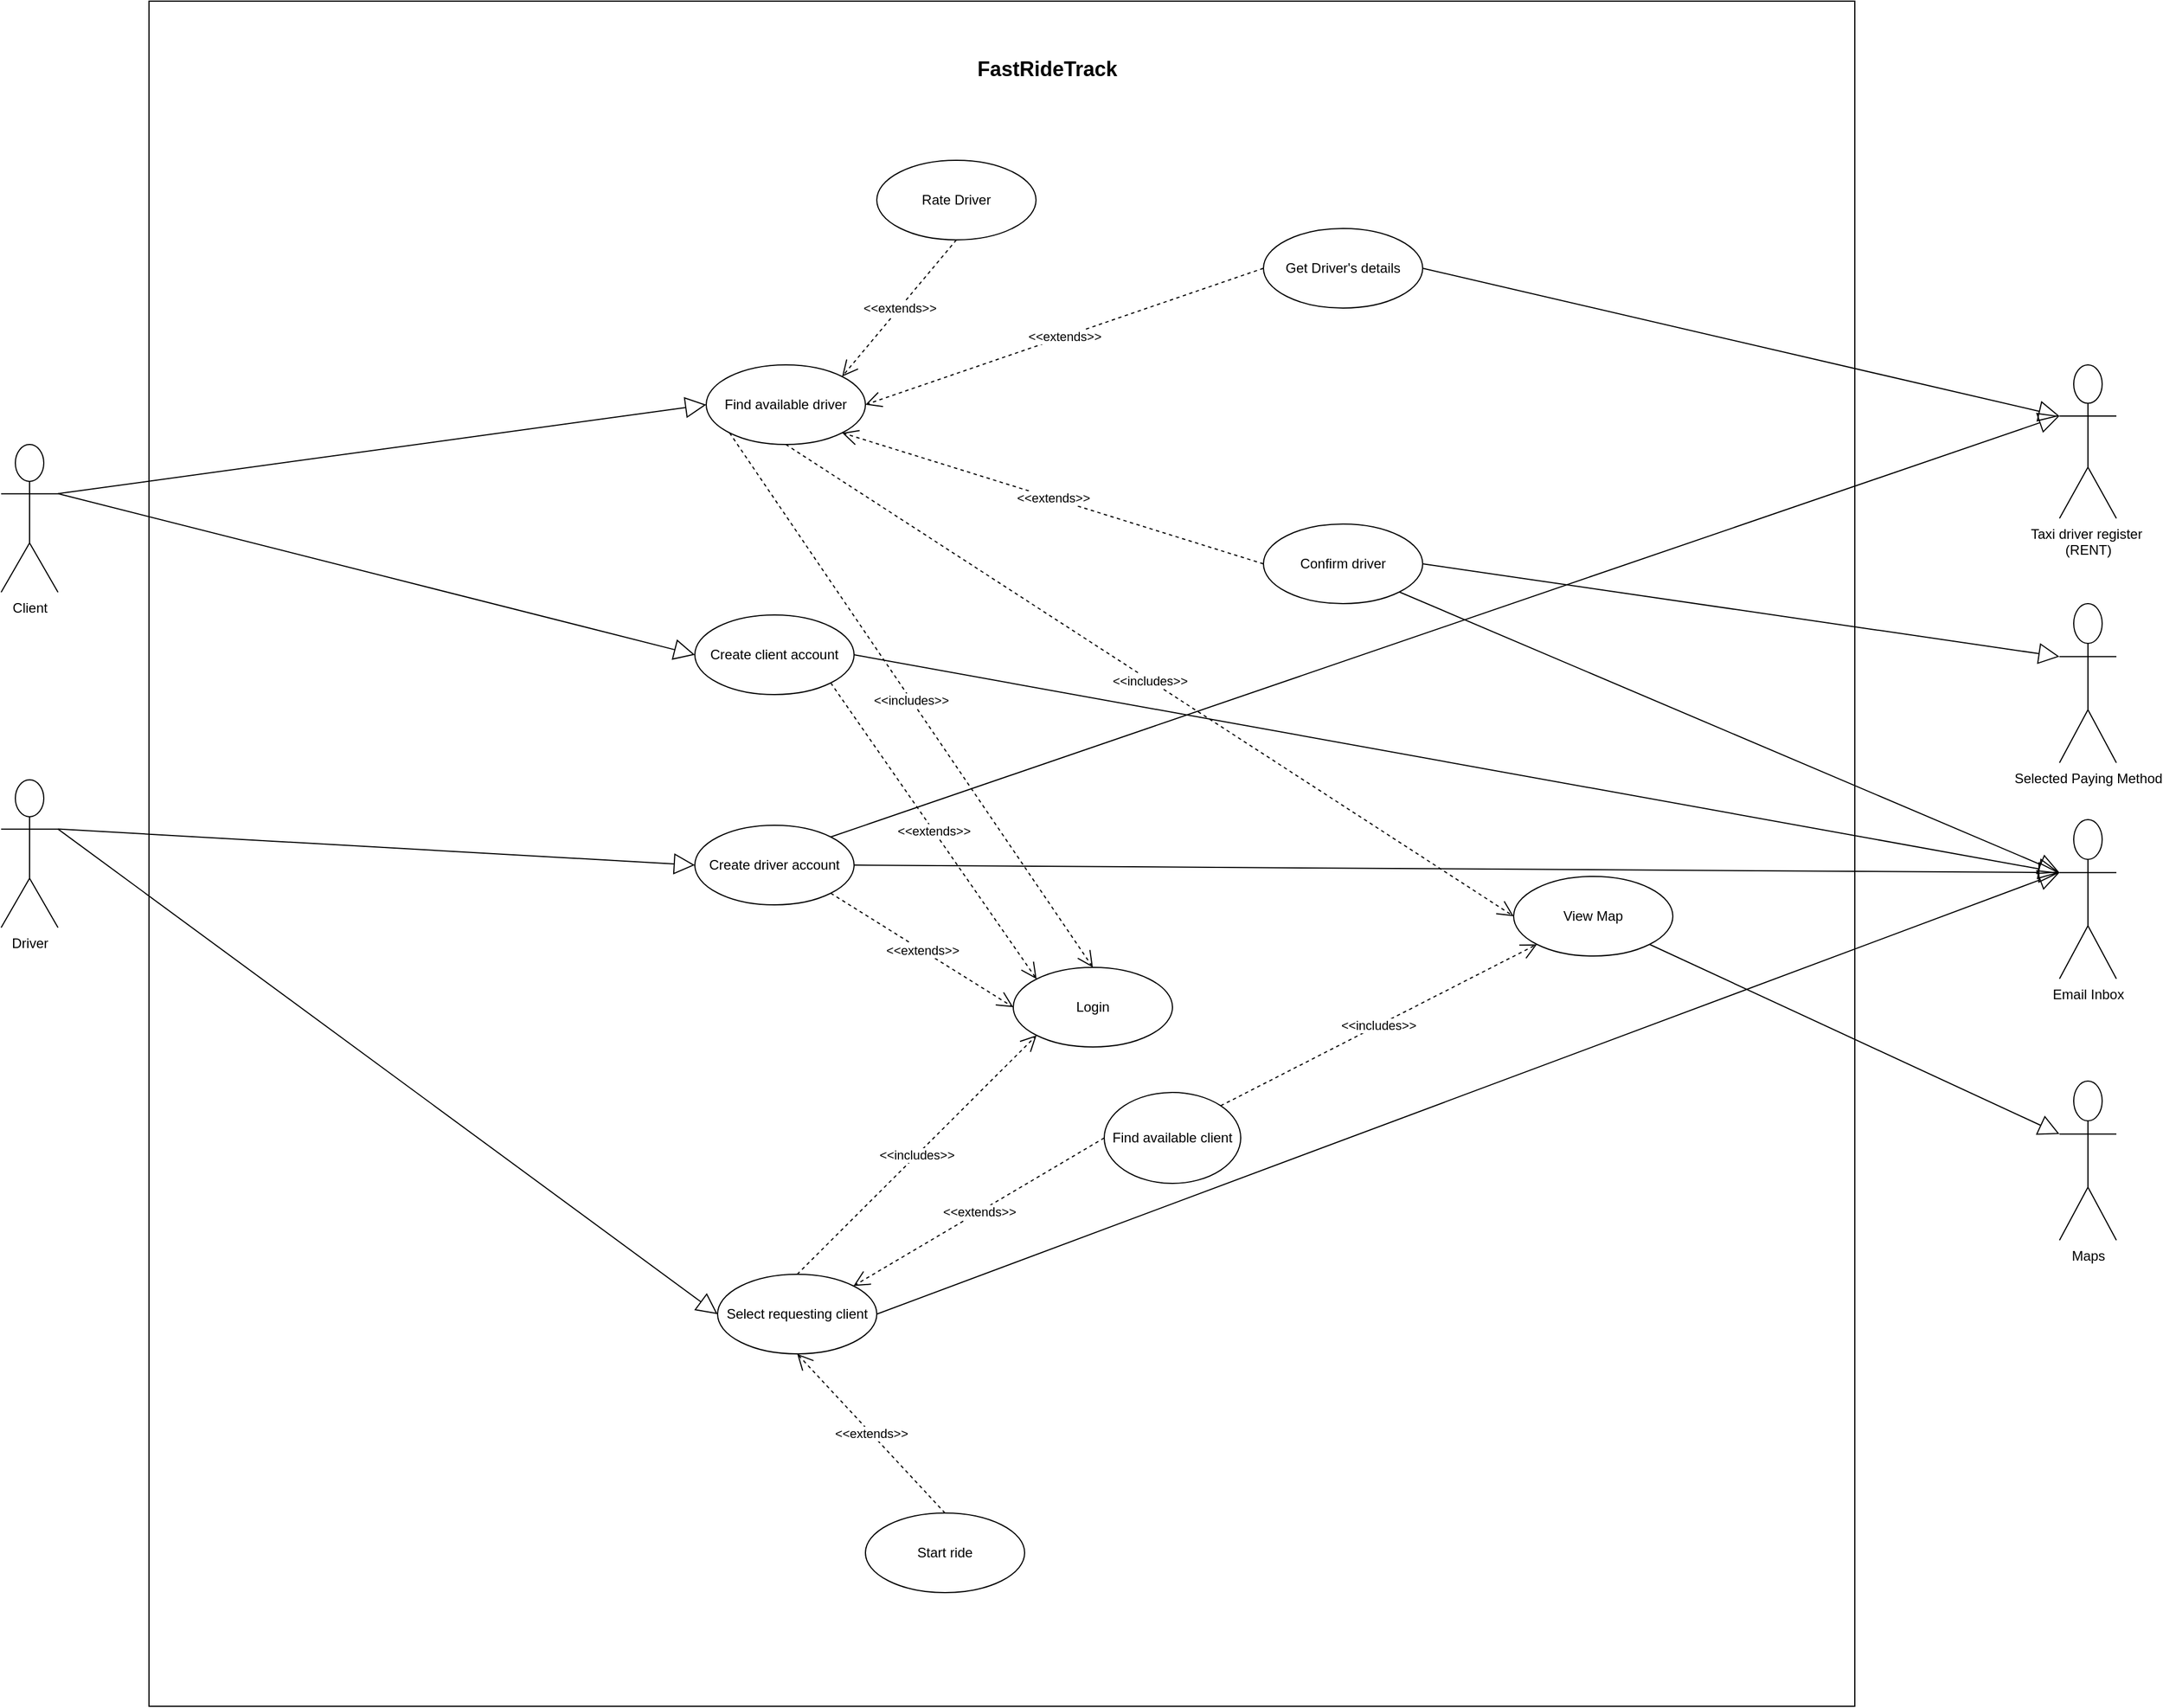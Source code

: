 <mxfile version="24.0.4" type="device">
  <diagram name="Pagina-1" id="4yyajg1duolFcby2Z4SF">
    <mxGraphModel dx="3412" dy="2567" grid="1" gridSize="10" guides="1" tooltips="1" connect="1" arrows="1" fold="1" page="1" pageScale="1" pageWidth="827" pageHeight="1169" math="0" shadow="0">
      <root>
        <mxCell id="0" />
        <mxCell id="1" parent="0" />
        <mxCell id="rDOq5Js9uwvhGrKsaeQx-1" value="" style="whiteSpace=wrap;html=1;aspect=fixed;" parent="1" vertex="1">
          <mxGeometry x="-540" y="-980" width="1500" height="1500" as="geometry" />
        </mxCell>
        <mxCell id="rDOq5Js9uwvhGrKsaeQx-2" value="Client" style="shape=umlActor;verticalLabelPosition=bottom;verticalAlign=top;html=1;outlineConnect=0;" parent="1" vertex="1">
          <mxGeometry x="-670" y="-590" width="50" height="130" as="geometry" />
        </mxCell>
        <mxCell id="rDOq5Js9uwvhGrKsaeQx-3" value="Driver&lt;br&gt;" style="shape=umlActor;verticalLabelPosition=bottom;verticalAlign=top;html=1;" parent="1" vertex="1">
          <mxGeometry x="-670" y="-295" width="50" height="130" as="geometry" />
        </mxCell>
        <mxCell id="rDOq5Js9uwvhGrKsaeQx-4" value="Taxi driver register&amp;nbsp;&lt;div&gt;(RENT)&lt;div&gt;&lt;br&gt;&lt;/div&gt;&lt;/div&gt;" style="shape=umlActor;verticalLabelPosition=bottom;verticalAlign=top;html=1;" parent="1" vertex="1">
          <mxGeometry x="1140" y="-660" width="50" height="135" as="geometry" />
        </mxCell>
        <mxCell id="rDOq5Js9uwvhGrKsaeQx-5" value="Maps&lt;div&gt;&lt;br&gt;&lt;/div&gt;" style="shape=umlActor;verticalLabelPosition=bottom;verticalAlign=top;html=1;" parent="1" vertex="1">
          <mxGeometry x="1140" y="-30" width="50" height="140" as="geometry" />
        </mxCell>
        <mxCell id="rDOq5Js9uwvhGrKsaeQx-8" value="Login" style="ellipse;whiteSpace=wrap;html=1;" parent="1" vertex="1">
          <mxGeometry x="220" y="-130" width="140" height="70" as="geometry" />
        </mxCell>
        <mxCell id="rDOq5Js9uwvhGrKsaeQx-9" value="Find available driver" style="ellipse;whiteSpace=wrap;html=1;strokeColor=default;align=center;verticalAlign=middle;fontFamily=Helvetica;fontSize=12;fontColor=default;fillColor=default;" parent="1" vertex="1">
          <mxGeometry x="-50" y="-660" width="140" height="70" as="geometry" />
        </mxCell>
        <mxCell id="rDOq5Js9uwvhGrKsaeQx-10" value="View Map" style="ellipse;whiteSpace=wrap;html=1;strokeColor=default;align=center;verticalAlign=middle;fontFamily=Helvetica;fontSize=12;fontColor=default;fillColor=default;" parent="1" vertex="1">
          <mxGeometry x="660" y="-210" width="140" height="70" as="geometry" />
        </mxCell>
        <mxCell id="rDOq5Js9uwvhGrKsaeQx-12" value="&lt;br&gt;" style="endArrow=block;endSize=16;endFill=0;html=1;rounded=0;fontFamily=Helvetica;fontSize=12;fontColor=default;exitX=1;exitY=0.333;exitDx=0;exitDy=0;exitPerimeter=0;entryX=0;entryY=0.5;entryDx=0;entryDy=0;" parent="1" source="rDOq5Js9uwvhGrKsaeQx-2" target="rDOq5Js9uwvhGrKsaeQx-9" edge="1">
          <mxGeometry width="160" relative="1" as="geometry">
            <mxPoint x="-710.29" y="-771.307" as="sourcePoint" />
            <mxPoint x="49.997" y="-685.0" as="targetPoint" />
          </mxGeometry>
        </mxCell>
        <mxCell id="rDOq5Js9uwvhGrKsaeQx-13" value="&lt;h2&gt;FastRideTrack&lt;/h2&gt;" style="text;html=1;strokeColor=none;fillColor=none;align=center;verticalAlign=middle;whiteSpace=wrap;rounded=0;fontSize=12;fontFamily=Helvetica;fontColor=default;" parent="1" vertex="1">
          <mxGeometry x="170" y="-960" width="160" height="80" as="geometry" />
        </mxCell>
        <mxCell id="rDOq5Js9uwvhGrKsaeQx-17" value="&lt;br&gt;" style="endArrow=block;endSize=16;endFill=0;html=1;rounded=0;fontFamily=Helvetica;fontSize=12;fontColor=default;exitX=1;exitY=1;exitDx=0;exitDy=0;entryX=0;entryY=0.333;entryDx=0;entryDy=0;entryPerimeter=0;" parent="1" source="rDOq5Js9uwvhGrKsaeQx-10" target="rDOq5Js9uwvhGrKsaeQx-5" edge="1">
          <mxGeometry width="160" relative="1" as="geometry">
            <mxPoint x="170" y="-840" as="sourcePoint" />
            <mxPoint x="330" y="-840" as="targetPoint" />
          </mxGeometry>
        </mxCell>
        <mxCell id="rDOq5Js9uwvhGrKsaeQx-19" value="Start ride" style="ellipse;whiteSpace=wrap;html=1;strokeColor=default;align=center;verticalAlign=middle;fontFamily=Helvetica;fontSize=12;fontColor=default;fillColor=default;" parent="1" vertex="1">
          <mxGeometry x="90" y="350" width="140" height="70" as="geometry" />
        </mxCell>
        <mxCell id="rDOq5Js9uwvhGrKsaeQx-20" value="Confirm driver" style="ellipse;whiteSpace=wrap;html=1;strokeColor=default;align=center;verticalAlign=middle;fontFamily=Helvetica;fontSize=12;fontColor=default;fillColor=default;" parent="1" vertex="1">
          <mxGeometry x="440" y="-520" width="140" height="70" as="geometry" />
        </mxCell>
        <mxCell id="rDOq5Js9uwvhGrKsaeQx-21" value="" style="endArrow=block;endSize=16;endFill=0;html=1;rounded=0;fontFamily=Helvetica;fontSize=12;fontColor=default;exitX=1;exitY=0.333;exitDx=0;exitDy=0;exitPerimeter=0;entryX=0;entryY=0.5;entryDx=0;entryDy=0;" parent="1" source="rDOq5Js9uwvhGrKsaeQx-3" target="rDOq5Js9uwvhGrKsaeQx-29" edge="1">
          <mxGeometry width="160" relative="1" as="geometry">
            <mxPoint x="-690" y="-339.997" as="sourcePoint" />
            <mxPoint x="86.82" y="-115.17" as="targetPoint" />
          </mxGeometry>
        </mxCell>
        <mxCell id="rDOq5Js9uwvhGrKsaeQx-29" value="Select requesting client" style="ellipse;whiteSpace=wrap;html=1;strokeColor=default;align=center;verticalAlign=middle;fontFamily=Helvetica;fontSize=12;fontColor=default;fillColor=default;" parent="1" vertex="1">
          <mxGeometry x="-40" y="140" width="140" height="70" as="geometry" />
        </mxCell>
        <mxCell id="rDOq5Js9uwvhGrKsaeQx-31" value="Get Driver&#39;s details" style="ellipse;whiteSpace=wrap;html=1;strokeColor=default;align=center;verticalAlign=middle;fontFamily=Helvetica;fontSize=12;fontColor=default;fillColor=default;" parent="1" vertex="1">
          <mxGeometry x="440" y="-780" width="140" height="70" as="geometry" />
        </mxCell>
        <mxCell id="rDOq5Js9uwvhGrKsaeQx-33" value="" style="endArrow=block;endSize=16;endFill=0;html=1;rounded=0;fontFamily=Helvetica;fontSize=12;fontColor=default;exitX=1;exitY=0.5;exitDx=0;exitDy=0;entryX=0;entryY=0.333;entryDx=0;entryDy=0;entryPerimeter=0;" parent="1" source="rDOq5Js9uwvhGrKsaeQx-31" target="rDOq5Js9uwvhGrKsaeQx-4" edge="1">
          <mxGeometry width="160" relative="1" as="geometry">
            <mxPoint x="100" y="-720" as="sourcePoint" />
            <mxPoint x="260" y="-720" as="targetPoint" />
          </mxGeometry>
        </mxCell>
        <mxCell id="rDOq5Js9uwvhGrKsaeQx-36" value="Selected Paying Method&lt;br&gt;" style="shape=umlActor;verticalLabelPosition=bottom;verticalAlign=top;html=1;strokeColor=default;align=center;fontFamily=Helvetica;fontSize=12;fontColor=default;fillColor=default;" parent="1" vertex="1">
          <mxGeometry x="1140" y="-450" width="50" height="140" as="geometry" />
        </mxCell>
        <mxCell id="rDOq5Js9uwvhGrKsaeQx-38" value="" style="endArrow=block;endSize=16;endFill=0;html=1;rounded=0;fontFamily=Helvetica;fontSize=12;fontColor=default;exitX=1;exitY=0.5;exitDx=0;exitDy=0;entryX=0;entryY=0.333;entryDx=0;entryDy=0;entryPerimeter=0;" parent="1" source="rDOq5Js9uwvhGrKsaeQx-20" target="rDOq5Js9uwvhGrKsaeQx-36" edge="1">
          <mxGeometry width="160" relative="1" as="geometry">
            <mxPoint x="230" y="-385" as="sourcePoint" />
            <mxPoint x="210" y="-375" as="targetPoint" />
          </mxGeometry>
        </mxCell>
        <mxCell id="rDOq5Js9uwvhGrKsaeQx-51" value="Rate Driver" style="ellipse;whiteSpace=wrap;html=1;strokeColor=default;align=center;verticalAlign=middle;fontFamily=Helvetica;fontSize=12;fontColor=default;fillColor=default;" parent="1" vertex="1">
          <mxGeometry x="100" y="-840" width="140" height="70" as="geometry" />
        </mxCell>
        <mxCell id="8BE-TqmUSlinZl0Okqe5-1" value="Create client account" style="ellipse;whiteSpace=wrap;html=1;" parent="1" vertex="1">
          <mxGeometry x="-60" y="-440" width="140" height="70" as="geometry" />
        </mxCell>
        <mxCell id="U8X-1iQ1NftlxgSJqY4z-3" value="" style="endArrow=block;endSize=16;endFill=0;html=1;rounded=0;exitX=1;exitY=0.333;exitDx=0;exitDy=0;exitPerimeter=0;entryX=0;entryY=0.5;entryDx=0;entryDy=0;" parent="1" source="rDOq5Js9uwvhGrKsaeQx-2" target="8BE-TqmUSlinZl0Okqe5-1" edge="1">
          <mxGeometry width="160" relative="1" as="geometry">
            <mxPoint x="-200" y="-500" as="sourcePoint" />
            <mxPoint x="-40" y="-500" as="targetPoint" />
          </mxGeometry>
        </mxCell>
        <mxCell id="U8X-1iQ1NftlxgSJqY4z-4" value="" style="endArrow=block;endSize=16;endFill=0;html=1;rounded=0;exitX=1;exitY=0.333;exitDx=0;exitDy=0;exitPerimeter=0;entryX=0;entryY=0.5;entryDx=0;entryDy=0;" parent="1" source="rDOq5Js9uwvhGrKsaeQx-3" target="PFuxaOyaWdHVrfA-4Sz--1" edge="1">
          <mxGeometry width="160" relative="1" as="geometry">
            <mxPoint x="-660" y="-225.837" as="sourcePoint" />
            <mxPoint x="-210" y="-234.17" as="targetPoint" />
          </mxGeometry>
        </mxCell>
        <mxCell id="PFuxaOyaWdHVrfA-4Sz--1" value="Create driver account" style="ellipse;whiteSpace=wrap;html=1;" parent="1" vertex="1">
          <mxGeometry x="-60" y="-255" width="140" height="70" as="geometry" />
        </mxCell>
        <mxCell id="PFuxaOyaWdHVrfA-4Sz--3" value="" style="endArrow=block;endSize=16;endFill=0;html=1;rounded=0;exitX=1;exitY=0;exitDx=0;exitDy=0;entryX=0;entryY=0.333;entryDx=0;entryDy=0;entryPerimeter=0;" parent="1" source="PFuxaOyaWdHVrfA-4Sz--1" target="rDOq5Js9uwvhGrKsaeQx-4" edge="1">
          <mxGeometry width="160" relative="1" as="geometry">
            <mxPoint x="370" y="-370" as="sourcePoint" />
            <mxPoint x="1260" y="-710" as="targetPoint" />
          </mxGeometry>
        </mxCell>
        <mxCell id="PFuxaOyaWdHVrfA-4Sz--7" value="Email Inbox" style="shape=umlActor;verticalLabelPosition=bottom;verticalAlign=top;html=1;strokeColor=default;align=center;fontFamily=Helvetica;fontSize=12;fontColor=default;fillColor=default;" parent="1" vertex="1">
          <mxGeometry x="1140" y="-260" width="50" height="140" as="geometry" />
        </mxCell>
        <mxCell id="PFuxaOyaWdHVrfA-4Sz--8" value="" style="endArrow=block;endSize=16;endFill=0;html=1;rounded=0;exitX=1;exitY=1;exitDx=0;exitDy=0;entryX=0;entryY=0.333;entryDx=0;entryDy=0;entryPerimeter=0;" parent="1" source="rDOq5Js9uwvhGrKsaeQx-20" target="PFuxaOyaWdHVrfA-4Sz--7" edge="1">
          <mxGeometry width="160" relative="1" as="geometry">
            <mxPoint x="860" y="-400" as="sourcePoint" />
            <mxPoint x="1020" y="-400" as="targetPoint" />
          </mxGeometry>
        </mxCell>
        <mxCell id="PFuxaOyaWdHVrfA-4Sz--9" value="" style="endArrow=block;endSize=16;endFill=0;html=1;rounded=0;fontFamily=Helvetica;fontSize=12;fontColor=default;exitX=1;exitY=0.5;exitDx=0;exitDy=0;entryX=0;entryY=0.333;entryDx=0;entryDy=0;entryPerimeter=0;" parent="1" source="rDOq5Js9uwvhGrKsaeQx-29" target="PFuxaOyaWdHVrfA-4Sz--7" edge="1">
          <mxGeometry width="160" relative="1" as="geometry">
            <mxPoint x="440" y="-90" as="sourcePoint" />
            <mxPoint x="1270" y="-450" as="targetPoint" />
          </mxGeometry>
        </mxCell>
        <mxCell id="PFuxaOyaWdHVrfA-4Sz--10" value="" style="endArrow=block;endSize=16;endFill=0;html=1;rounded=0;exitX=1;exitY=0.5;exitDx=0;exitDy=0;entryX=0;entryY=0.333;entryDx=0;entryDy=0;entryPerimeter=0;" parent="1" source="PFuxaOyaWdHVrfA-4Sz--1" target="PFuxaOyaWdHVrfA-4Sz--7" edge="1">
          <mxGeometry width="160" relative="1" as="geometry">
            <mxPoint x="60" y="-260" as="sourcePoint" />
            <mxPoint x="1290" y="-685" as="targetPoint" />
          </mxGeometry>
        </mxCell>
        <mxCell id="PFuxaOyaWdHVrfA-4Sz--11" value="" style="endArrow=block;endSize=16;endFill=0;html=1;rounded=0;exitX=1;exitY=0.5;exitDx=0;exitDy=0;entryX=0;entryY=0.333;entryDx=0;entryDy=0;entryPerimeter=0;" parent="1" source="8BE-TqmUSlinZl0Okqe5-1" target="PFuxaOyaWdHVrfA-4Sz--7" edge="1">
          <mxGeometry width="160" relative="1" as="geometry">
            <mxPoint x="60" y="-260" as="sourcePoint" />
            <mxPoint x="1290" y="-283" as="targetPoint" />
          </mxGeometry>
        </mxCell>
        <mxCell id="kzyX-yvib_K2XVX9HNBi-3" value="&amp;lt;&amp;lt;extends&amp;gt;&amp;gt;" style="endArrow=open;endSize=12;dashed=1;html=1;rounded=0;exitX=0.5;exitY=1;exitDx=0;exitDy=0;entryX=1;entryY=0;entryDx=0;entryDy=0;" parent="1" source="rDOq5Js9uwvhGrKsaeQx-51" target="rDOq5Js9uwvhGrKsaeQx-9" edge="1">
          <mxGeometry width="160" relative="1" as="geometry">
            <mxPoint x="-20" y="-710" as="sourcePoint" />
            <mxPoint x="140" y="-710" as="targetPoint" />
          </mxGeometry>
        </mxCell>
        <mxCell id="kzyX-yvib_K2XVX9HNBi-6" value="&amp;lt;&amp;lt;extends&amp;gt;&amp;gt;" style="endArrow=open;endSize=12;dashed=1;html=1;rounded=0;exitX=0;exitY=0.5;exitDx=0;exitDy=0;entryX=1;entryY=0.5;entryDx=0;entryDy=0;" parent="1" source="rDOq5Js9uwvhGrKsaeQx-31" target="rDOq5Js9uwvhGrKsaeQx-9" edge="1">
          <mxGeometry width="160" relative="1" as="geometry">
            <mxPoint y="-690" as="sourcePoint" />
            <mxPoint x="160" y="-690" as="targetPoint" />
          </mxGeometry>
        </mxCell>
        <mxCell id="kzyX-yvib_K2XVX9HNBi-7" value="&amp;lt;&amp;lt;extends&amp;gt;&amp;gt;" style="endArrow=open;endSize=12;dashed=1;html=1;rounded=0;exitX=0;exitY=0.5;exitDx=0;exitDy=0;entryX=1;entryY=1;entryDx=0;entryDy=0;" parent="1" source="rDOq5Js9uwvhGrKsaeQx-20" target="rDOq5Js9uwvhGrKsaeQx-9" edge="1">
          <mxGeometry width="160" relative="1" as="geometry">
            <mxPoint x="10" y="-680" as="sourcePoint" />
            <mxPoint x="170" y="-680" as="targetPoint" />
          </mxGeometry>
        </mxCell>
        <mxCell id="kzyX-yvib_K2XVX9HNBi-9" value="&amp;lt;&amp;lt;extends&amp;gt;&amp;gt;" style="endArrow=open;endSize=12;dashed=1;html=1;rounded=0;exitX=1;exitY=1;exitDx=0;exitDy=0;entryX=0;entryY=0;entryDx=0;entryDy=0;" parent="1" source="8BE-TqmUSlinZl0Okqe5-1" target="rDOq5Js9uwvhGrKsaeQx-8" edge="1">
          <mxGeometry width="160" relative="1" as="geometry">
            <mxPoint x="30" y="-660" as="sourcePoint" />
            <mxPoint x="190" y="-660" as="targetPoint" />
          </mxGeometry>
        </mxCell>
        <mxCell id="kzyX-yvib_K2XVX9HNBi-10" value="&amp;lt;&amp;lt;extends&amp;gt;&amp;gt;" style="endArrow=open;endSize=12;dashed=1;html=1;rounded=0;exitX=1;exitY=1;exitDx=0;exitDy=0;entryX=0;entryY=0.5;entryDx=0;entryDy=0;" parent="1" source="PFuxaOyaWdHVrfA-4Sz--1" target="rDOq5Js9uwvhGrKsaeQx-8" edge="1">
          <mxGeometry width="160" relative="1" as="geometry">
            <mxPoint x="40" y="-650" as="sourcePoint" />
            <mxPoint x="390" y="-50" as="targetPoint" />
          </mxGeometry>
        </mxCell>
        <mxCell id="kzyX-yvib_K2XVX9HNBi-11" value="&amp;lt;&amp;lt;extends&amp;gt;&amp;gt;" style="endArrow=open;endSize=12;dashed=1;html=1;rounded=0;exitX=0.5;exitY=0;exitDx=0;exitDy=0;entryX=0.5;entryY=1;entryDx=0;entryDy=0;" parent="1" source="rDOq5Js9uwvhGrKsaeQx-19" target="rDOq5Js9uwvhGrKsaeQx-29" edge="1">
          <mxGeometry width="160" relative="1" as="geometry">
            <mxPoint x="50" y="-640" as="sourcePoint" />
            <mxPoint x="210" y="-640" as="targetPoint" />
          </mxGeometry>
        </mxCell>
        <mxCell id="kzyX-yvib_K2XVX9HNBi-13" value="&amp;lt;&amp;lt;includes&amp;gt;&amp;gt;" style="endArrow=open;endSize=12;dashed=1;html=1;rounded=0;exitX=0.5;exitY=0;exitDx=0;exitDy=0;entryX=0;entryY=1;entryDx=0;entryDy=0;" parent="1" source="rDOq5Js9uwvhGrKsaeQx-29" target="rDOq5Js9uwvhGrKsaeQx-8" edge="1">
          <mxGeometry width="160" relative="1" as="geometry">
            <mxPoint x="190" y="210" as="sourcePoint" />
            <mxPoint x="350" y="210" as="targetPoint" />
          </mxGeometry>
        </mxCell>
        <mxCell id="kzyX-yvib_K2XVX9HNBi-14" value="&amp;lt;&amp;lt;includes&amp;gt;&amp;gt;" style="endArrow=open;endSize=12;dashed=1;html=1;rounded=0;exitX=1;exitY=0;exitDx=0;exitDy=0;entryX=0;entryY=1;entryDx=0;entryDy=0;" parent="1" source="bh72RFFOPlFftrLurYFv-1" target="rDOq5Js9uwvhGrKsaeQx-10" edge="1">
          <mxGeometry width="160" relative="1" as="geometry">
            <mxPoint x="200" y="220" as="sourcePoint" />
            <mxPoint x="360" y="220" as="targetPoint" />
          </mxGeometry>
        </mxCell>
        <mxCell id="kzyX-yvib_K2XVX9HNBi-15" value="&amp;lt;&amp;lt;includes&amp;gt;&amp;gt;" style="endArrow=open;endSize=12;dashed=1;html=1;rounded=0;exitX=0;exitY=1;exitDx=0;exitDy=0;entryX=0.5;entryY=0;entryDx=0;entryDy=0;" parent="1" source="rDOq5Js9uwvhGrKsaeQx-9" target="rDOq5Js9uwvhGrKsaeQx-8" edge="1">
          <mxGeometry width="160" relative="1" as="geometry">
            <mxPoint x="210" y="230" as="sourcePoint" />
            <mxPoint x="370" y="230" as="targetPoint" />
          </mxGeometry>
        </mxCell>
        <mxCell id="kzyX-yvib_K2XVX9HNBi-16" value="&amp;lt;&amp;lt;includes&amp;gt;&amp;gt;" style="endArrow=open;endSize=12;dashed=1;html=1;rounded=0;entryX=0;entryY=0.5;entryDx=0;entryDy=0;exitX=0.5;exitY=1;exitDx=0;exitDy=0;" parent="1" source="rDOq5Js9uwvhGrKsaeQx-9" target="rDOq5Js9uwvhGrKsaeQx-10" edge="1">
          <mxGeometry width="160" relative="1" as="geometry">
            <mxPoint x="50" y="-590" as="sourcePoint" />
            <mxPoint x="380" y="240" as="targetPoint" />
          </mxGeometry>
        </mxCell>
        <mxCell id="bh72RFFOPlFftrLurYFv-1" value="Find available client" style="ellipse;whiteSpace=wrap;html=1;" vertex="1" parent="1">
          <mxGeometry x="300" y="-20" width="120" height="80" as="geometry" />
        </mxCell>
        <mxCell id="bh72RFFOPlFftrLurYFv-5" value="&amp;lt;&amp;lt;extends&amp;gt;&amp;gt;" style="endArrow=open;endSize=12;dashed=1;html=1;rounded=0;exitX=0;exitY=0.5;exitDx=0;exitDy=0;entryX=1;entryY=0;entryDx=0;entryDy=0;" edge="1" parent="1" source="bh72RFFOPlFftrLurYFv-1" target="rDOq5Js9uwvhGrKsaeQx-29">
          <mxGeometry width="160" relative="1" as="geometry">
            <mxPoint x="220" y="180" as="sourcePoint" />
            <mxPoint x="380" y="180" as="targetPoint" />
          </mxGeometry>
        </mxCell>
      </root>
    </mxGraphModel>
  </diagram>
</mxfile>

